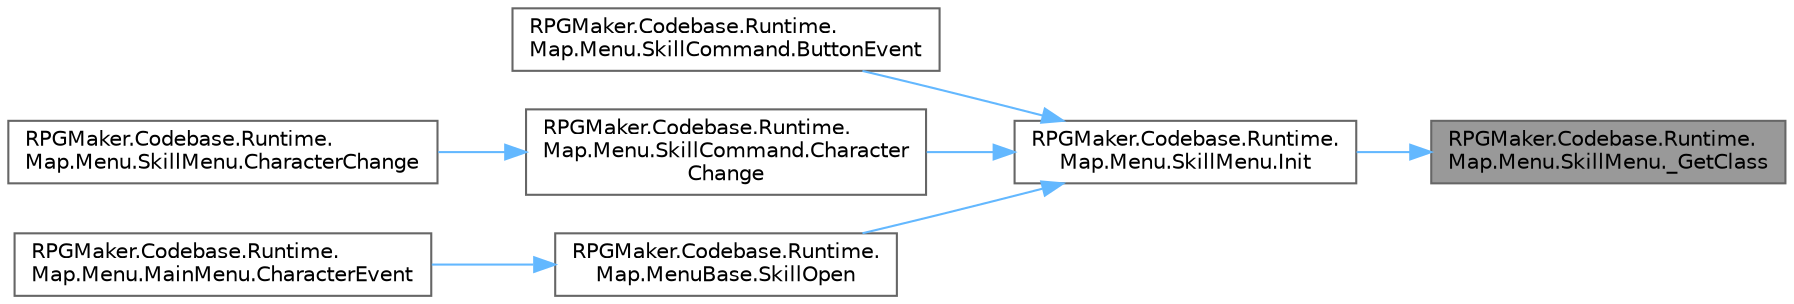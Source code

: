 digraph "RPGMaker.Codebase.Runtime.Map.Menu.SkillMenu._GetClass"
{
 // LATEX_PDF_SIZE
  bgcolor="transparent";
  edge [fontname=Helvetica,fontsize=10,labelfontname=Helvetica,labelfontsize=10];
  node [fontname=Helvetica,fontsize=10,shape=box,height=0.2,width=0.4];
  rankdir="RL";
  Node1 [id="Node000001",label="RPGMaker.Codebase.Runtime.\lMap.Menu.SkillMenu._GetClass",height=0.2,width=0.4,color="gray40", fillcolor="grey60", style="filled", fontcolor="black",tooltip="クラス名取得"];
  Node1 -> Node2 [id="edge1_Node000001_Node000002",dir="back",color="steelblue1",style="solid",tooltip=" "];
  Node2 [id="Node000002",label="RPGMaker.Codebase.Runtime.\lMap.Menu.SkillMenu.Init",height=0.2,width=0.4,color="grey40", fillcolor="white", style="filled",URL="$db/d40/class_r_p_g_maker_1_1_codebase_1_1_runtime_1_1_map_1_1_menu_1_1_skill_menu.html#a975d3a099f39f2d6dbade2fcf5a23cb1",tooltip="初期化処理"];
  Node2 -> Node3 [id="edge2_Node000002_Node000003",dir="back",color="steelblue1",style="solid",tooltip=" "];
  Node3 [id="Node000003",label="RPGMaker.Codebase.Runtime.\lMap.Menu.SkillCommand.ButtonEvent",height=0.2,width=0.4,color="grey40", fillcolor="white", style="filled",URL="$dd/d31/class_r_p_g_maker_1_1_codebase_1_1_runtime_1_1_map_1_1_menu_1_1_skill_command.html#a5fb4293adb072da248f4deaf14057a09",tooltip="ボタンのイベント入力"];
  Node2 -> Node4 [id="edge3_Node000002_Node000004",dir="back",color="steelblue1",style="solid",tooltip=" "];
  Node4 [id="Node000004",label="RPGMaker.Codebase.Runtime.\lMap.Menu.SkillCommand.Character\lChange",height=0.2,width=0.4,color="grey40", fillcolor="white", style="filled",URL="$dd/d31/class_r_p_g_maker_1_1_codebase_1_1_runtime_1_1_map_1_1_menu_1_1_skill_command.html#a8eef507aeede74222e770741981cb116",tooltip="ボタンのイベント入力"];
  Node4 -> Node5 [id="edge4_Node000004_Node000005",dir="back",color="steelblue1",style="solid",tooltip=" "];
  Node5 [id="Node000005",label="RPGMaker.Codebase.Runtime.\lMap.Menu.SkillMenu.CharacterChange",height=0.2,width=0.4,color="grey40", fillcolor="white", style="filled",URL="$db/d40/class_r_p_g_maker_1_1_codebase_1_1_runtime_1_1_map_1_1_menu_1_1_skill_menu.html#a60bf268ab72b46493284b036bed5cf1f",tooltip="キャラクター切り替え"];
  Node2 -> Node6 [id="edge5_Node000002_Node000006",dir="back",color="steelblue1",style="solid",tooltip=" "];
  Node6 [id="Node000006",label="RPGMaker.Codebase.Runtime.\lMap.MenuBase.SkillOpen",height=0.2,width=0.4,color="grey40", fillcolor="white", style="filled",URL="$d4/d87/class_r_p_g_maker_1_1_codebase_1_1_runtime_1_1_map_1_1_menu_base.html#af5011e287e78911d5820fbb3bf17435a",tooltip="スキルを表示する"];
  Node6 -> Node7 [id="edge6_Node000006_Node000007",dir="back",color="steelblue1",style="solid",tooltip=" "];
  Node7 [id="Node000007",label="RPGMaker.Codebase.Runtime.\lMap.Menu.MainMenu.CharacterEvent",height=0.2,width=0.4,color="grey40", fillcolor="white", style="filled",URL="$d7/d96/class_r_p_g_maker_1_1_codebase_1_1_runtime_1_1_map_1_1_menu_1_1_main_menu.html#a23668f035a31371017a48d24d7d4d1fa",tooltip="アクター選択時処理"];
}
